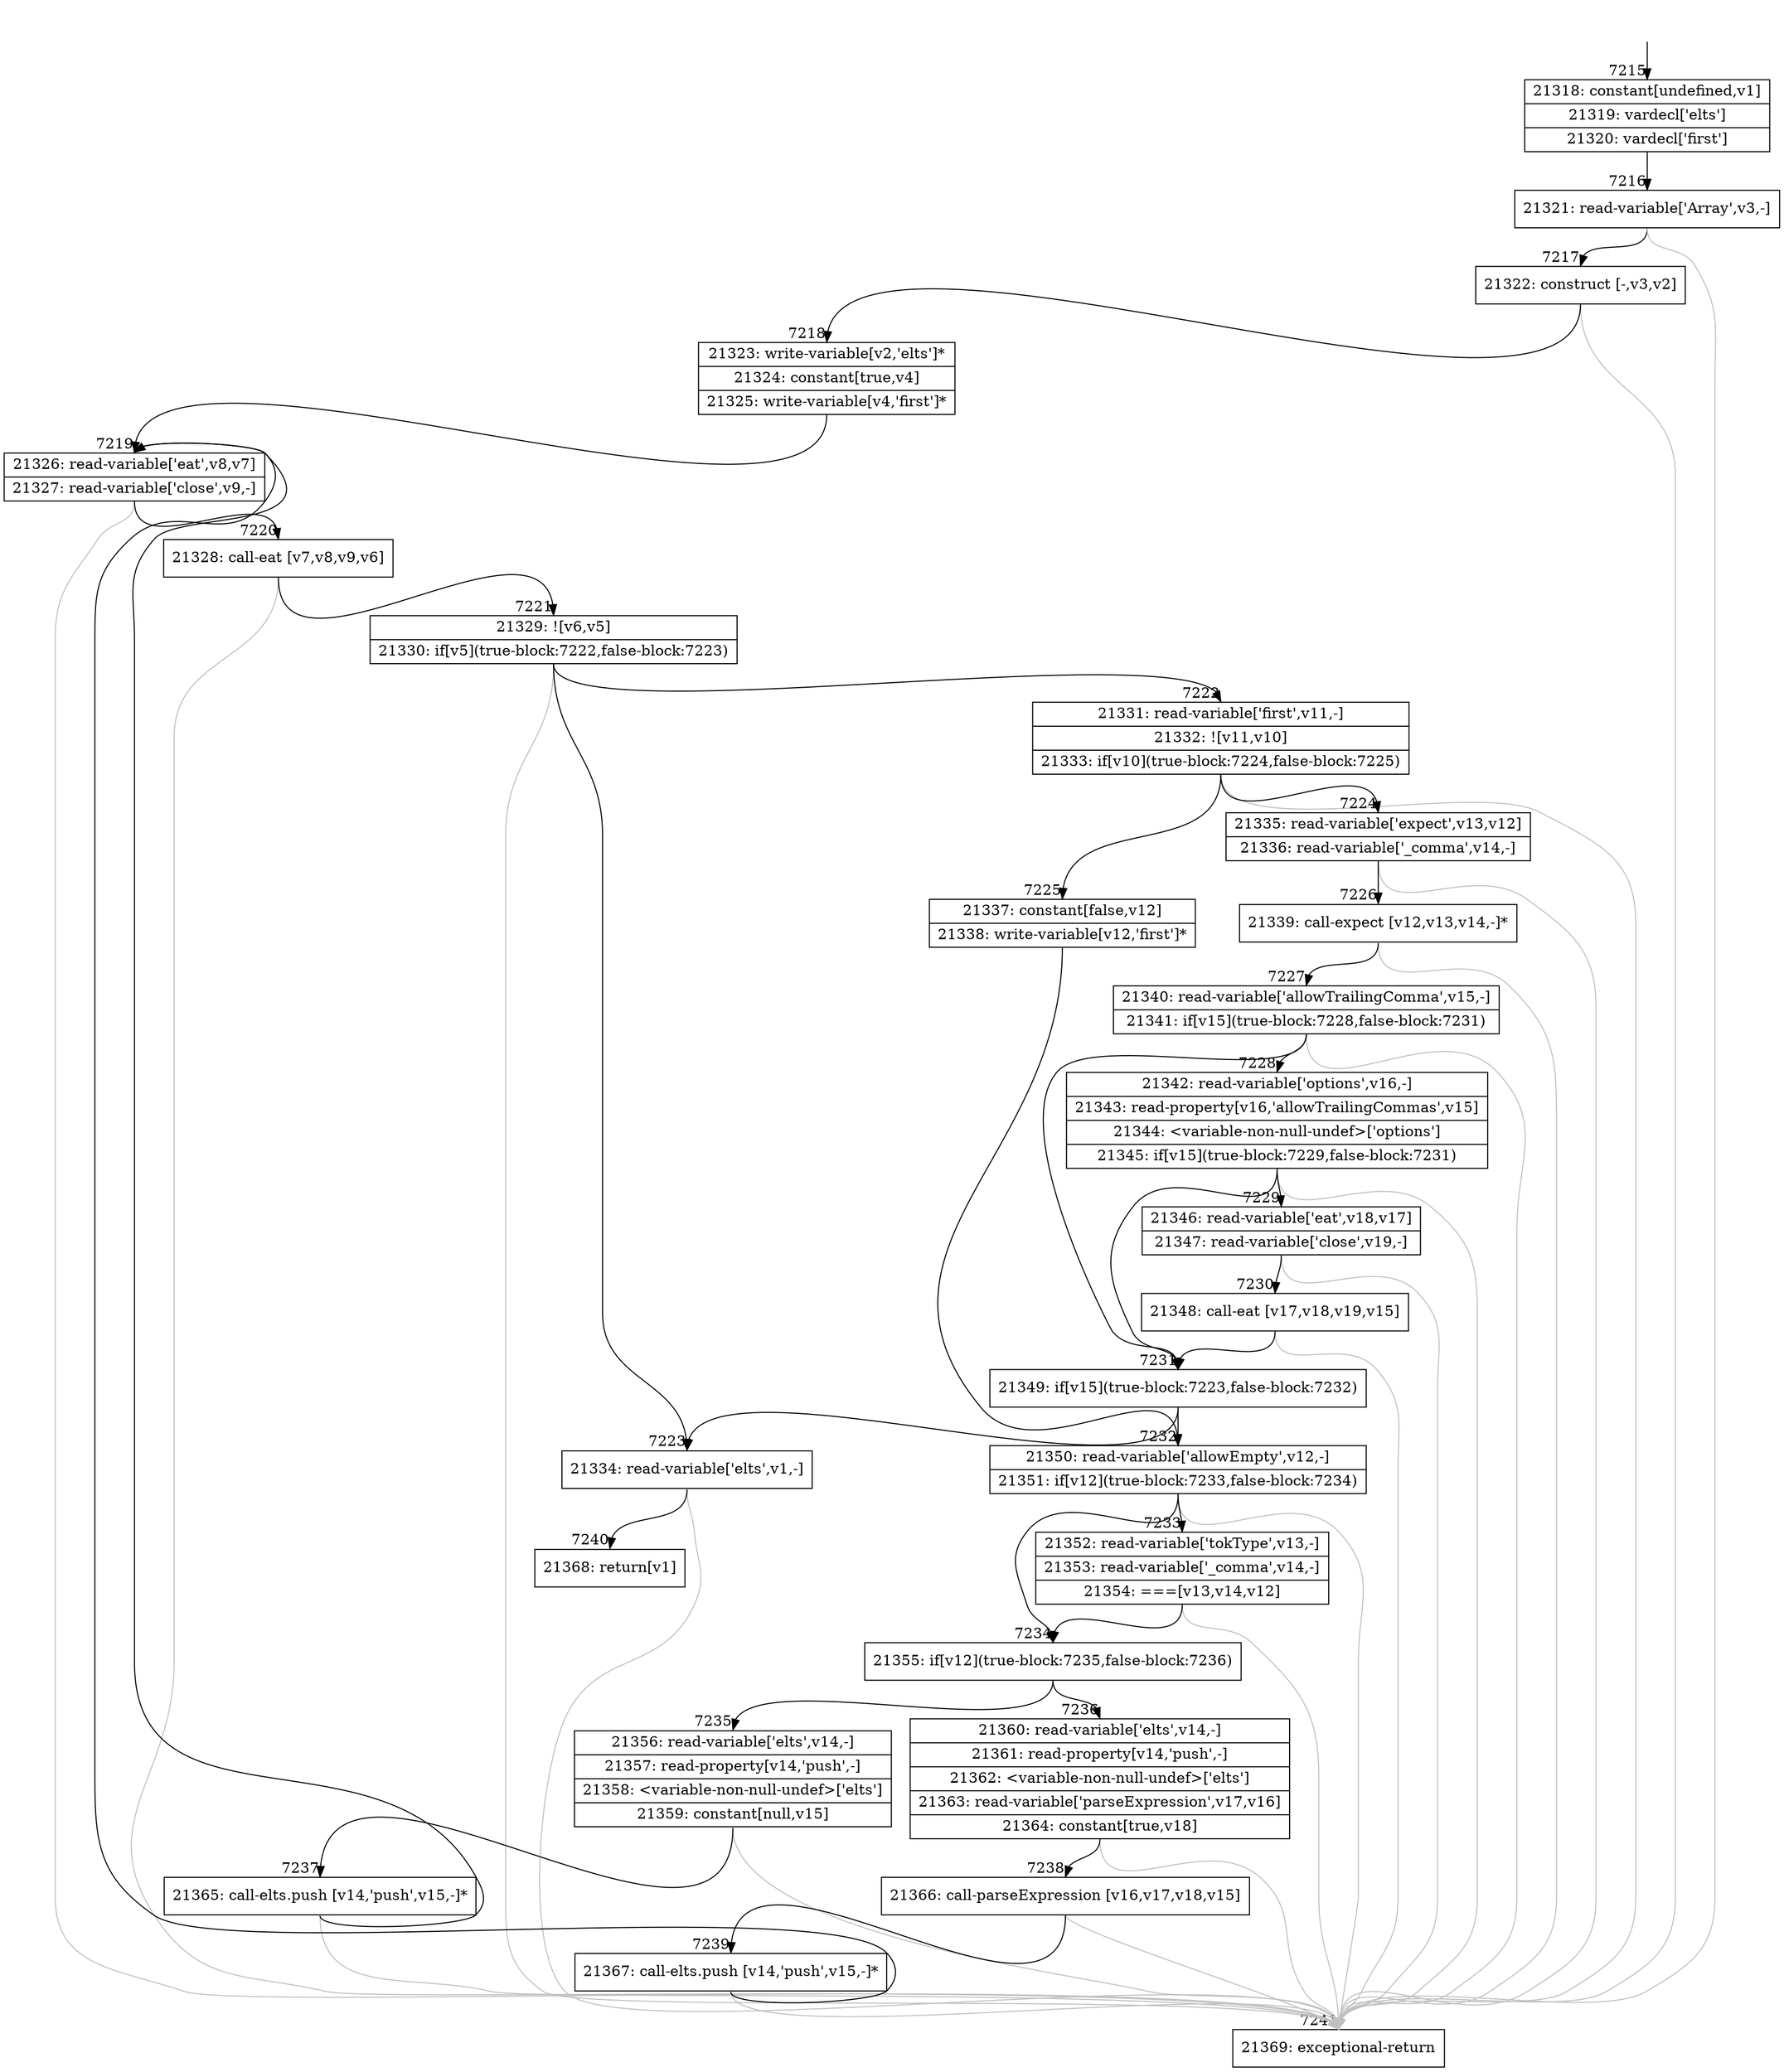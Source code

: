 digraph {
rankdir="TD"
BB_entry391[shape=none,label=""];
BB_entry391 -> BB7215 [tailport=s, headport=n, headlabel="    7215"]
BB7215 [shape=record label="{21318: constant[undefined,v1]|21319: vardecl['elts']|21320: vardecl['first']}" ] 
BB7215 -> BB7216 [tailport=s, headport=n, headlabel="      7216"]
BB7216 [shape=record label="{21321: read-variable['Array',v3,-]}" ] 
BB7216 -> BB7217 [tailport=s, headport=n, headlabel="      7217"]
BB7216 -> BB7241 [tailport=s, headport=n, color=gray, headlabel="      7241"]
BB7217 [shape=record label="{21322: construct [-,v3,v2]}" ] 
BB7217 -> BB7218 [tailport=s, headport=n, headlabel="      7218"]
BB7217 -> BB7241 [tailport=s, headport=n, color=gray]
BB7218 [shape=record label="{21323: write-variable[v2,'elts']*|21324: constant[true,v4]|21325: write-variable[v4,'first']*}" ] 
BB7218 -> BB7219 [tailport=s, headport=n, headlabel="      7219"]
BB7219 [shape=record label="{21326: read-variable['eat',v8,v7]|21327: read-variable['close',v9,-]}" ] 
BB7219 -> BB7220 [tailport=s, headport=n, headlabel="      7220"]
BB7219 -> BB7241 [tailport=s, headport=n, color=gray]
BB7220 [shape=record label="{21328: call-eat [v7,v8,v9,v6]}" ] 
BB7220 -> BB7221 [tailport=s, headport=n, headlabel="      7221"]
BB7220 -> BB7241 [tailport=s, headport=n, color=gray]
BB7221 [shape=record label="{21329: ![v6,v5]|21330: if[v5](true-block:7222,false-block:7223)}" ] 
BB7221 -> BB7222 [tailport=s, headport=n, headlabel="      7222"]
BB7221 -> BB7223 [tailport=s, headport=n, headlabel="      7223"]
BB7221 -> BB7241 [tailport=s, headport=n, color=gray]
BB7222 [shape=record label="{21331: read-variable['first',v11,-]|21332: ![v11,v10]|21333: if[v10](true-block:7224,false-block:7225)}" ] 
BB7222 -> BB7224 [tailport=s, headport=n, headlabel="      7224"]
BB7222 -> BB7225 [tailport=s, headport=n, headlabel="      7225"]
BB7222 -> BB7241 [tailport=s, headport=n, color=gray]
BB7223 [shape=record label="{21334: read-variable['elts',v1,-]}" ] 
BB7223 -> BB7240 [tailport=s, headport=n, headlabel="      7240"]
BB7223 -> BB7241 [tailport=s, headport=n, color=gray]
BB7224 [shape=record label="{21335: read-variable['expect',v13,v12]|21336: read-variable['_comma',v14,-]}" ] 
BB7224 -> BB7226 [tailport=s, headport=n, headlabel="      7226"]
BB7224 -> BB7241 [tailport=s, headport=n, color=gray]
BB7225 [shape=record label="{21337: constant[false,v12]|21338: write-variable[v12,'first']*}" ] 
BB7225 -> BB7232 [tailport=s, headport=n, headlabel="      7232"]
BB7226 [shape=record label="{21339: call-expect [v12,v13,v14,-]*}" ] 
BB7226 -> BB7227 [tailport=s, headport=n, headlabel="      7227"]
BB7226 -> BB7241 [tailport=s, headport=n, color=gray]
BB7227 [shape=record label="{21340: read-variable['allowTrailingComma',v15,-]|21341: if[v15](true-block:7228,false-block:7231)}" ] 
BB7227 -> BB7231 [tailport=s, headport=n, headlabel="      7231"]
BB7227 -> BB7228 [tailport=s, headport=n, headlabel="      7228"]
BB7227 -> BB7241 [tailport=s, headport=n, color=gray]
BB7228 [shape=record label="{21342: read-variable['options',v16,-]|21343: read-property[v16,'allowTrailingCommas',v15]|21344: \<variable-non-null-undef\>['options']|21345: if[v15](true-block:7229,false-block:7231)}" ] 
BB7228 -> BB7231 [tailport=s, headport=n]
BB7228 -> BB7229 [tailport=s, headport=n, headlabel="      7229"]
BB7228 -> BB7241 [tailport=s, headport=n, color=gray]
BB7229 [shape=record label="{21346: read-variable['eat',v18,v17]|21347: read-variable['close',v19,-]}" ] 
BB7229 -> BB7230 [tailport=s, headport=n, headlabel="      7230"]
BB7229 -> BB7241 [tailport=s, headport=n, color=gray]
BB7230 [shape=record label="{21348: call-eat [v17,v18,v19,v15]}" ] 
BB7230 -> BB7231 [tailport=s, headport=n]
BB7230 -> BB7241 [tailport=s, headport=n, color=gray]
BB7231 [shape=record label="{21349: if[v15](true-block:7223,false-block:7232)}" ] 
BB7231 -> BB7223 [tailport=s, headport=n]
BB7231 -> BB7232 [tailport=s, headport=n]
BB7232 [shape=record label="{21350: read-variable['allowEmpty',v12,-]|21351: if[v12](true-block:7233,false-block:7234)}" ] 
BB7232 -> BB7234 [tailport=s, headport=n, headlabel="      7234"]
BB7232 -> BB7233 [tailport=s, headport=n, headlabel="      7233"]
BB7232 -> BB7241 [tailport=s, headport=n, color=gray]
BB7233 [shape=record label="{21352: read-variable['tokType',v13,-]|21353: read-variable['_comma',v14,-]|21354: ===[v13,v14,v12]}" ] 
BB7233 -> BB7234 [tailport=s, headport=n]
BB7233 -> BB7241 [tailport=s, headport=n, color=gray]
BB7234 [shape=record label="{21355: if[v12](true-block:7235,false-block:7236)}" ] 
BB7234 -> BB7235 [tailport=s, headport=n, headlabel="      7235"]
BB7234 -> BB7236 [tailport=s, headport=n, headlabel="      7236"]
BB7235 [shape=record label="{21356: read-variable['elts',v14,-]|21357: read-property[v14,'push',-]|21358: \<variable-non-null-undef\>['elts']|21359: constant[null,v15]}" ] 
BB7235 -> BB7237 [tailport=s, headport=n, headlabel="      7237"]
BB7235 -> BB7241 [tailport=s, headport=n, color=gray]
BB7236 [shape=record label="{21360: read-variable['elts',v14,-]|21361: read-property[v14,'push',-]|21362: \<variable-non-null-undef\>['elts']|21363: read-variable['parseExpression',v17,v16]|21364: constant[true,v18]}" ] 
BB7236 -> BB7238 [tailport=s, headport=n, headlabel="      7238"]
BB7236 -> BB7241 [tailport=s, headport=n, color=gray]
BB7237 [shape=record label="{21365: call-elts.push [v14,'push',v15,-]*}" ] 
BB7237 -> BB7219 [tailport=s, headport=n]
BB7237 -> BB7241 [tailport=s, headport=n, color=gray]
BB7238 [shape=record label="{21366: call-parseExpression [v16,v17,v18,v15]}" ] 
BB7238 -> BB7239 [tailport=s, headport=n, headlabel="      7239"]
BB7238 -> BB7241 [tailport=s, headport=n, color=gray]
BB7239 [shape=record label="{21367: call-elts.push [v14,'push',v15,-]*}" ] 
BB7239 -> BB7219 [tailport=s, headport=n]
BB7239 -> BB7241 [tailport=s, headport=n, color=gray]
BB7240 [shape=record label="{21368: return[v1]}" ] 
BB7241 [shape=record label="{21369: exceptional-return}" ] 
//#$~ 6910
}
